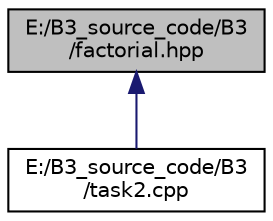 digraph "E:/B3_source_code/B3/factorial.hpp"
{
 // LATEX_PDF_SIZE
  edge [fontname="Helvetica",fontsize="10",labelfontname="Helvetica",labelfontsize="10"];
  node [fontname="Helvetica",fontsize="10",shape=record];
  Node1 [label="E:/B3_source_code/B3\l/factorial.hpp",height=0.2,width=0.4,color="black", fillcolor="grey75", style="filled", fontcolor="black",tooltip=" "];
  Node1 -> Node2 [dir="back",color="midnightblue",fontsize="10",style="solid",fontname="Helvetica"];
  Node2 [label="E:/B3_source_code/B3\l/task2.cpp",height=0.2,width=0.4,color="black", fillcolor="white", style="filled",URL="$task2_8cpp.html",tooltip=" "];
}
